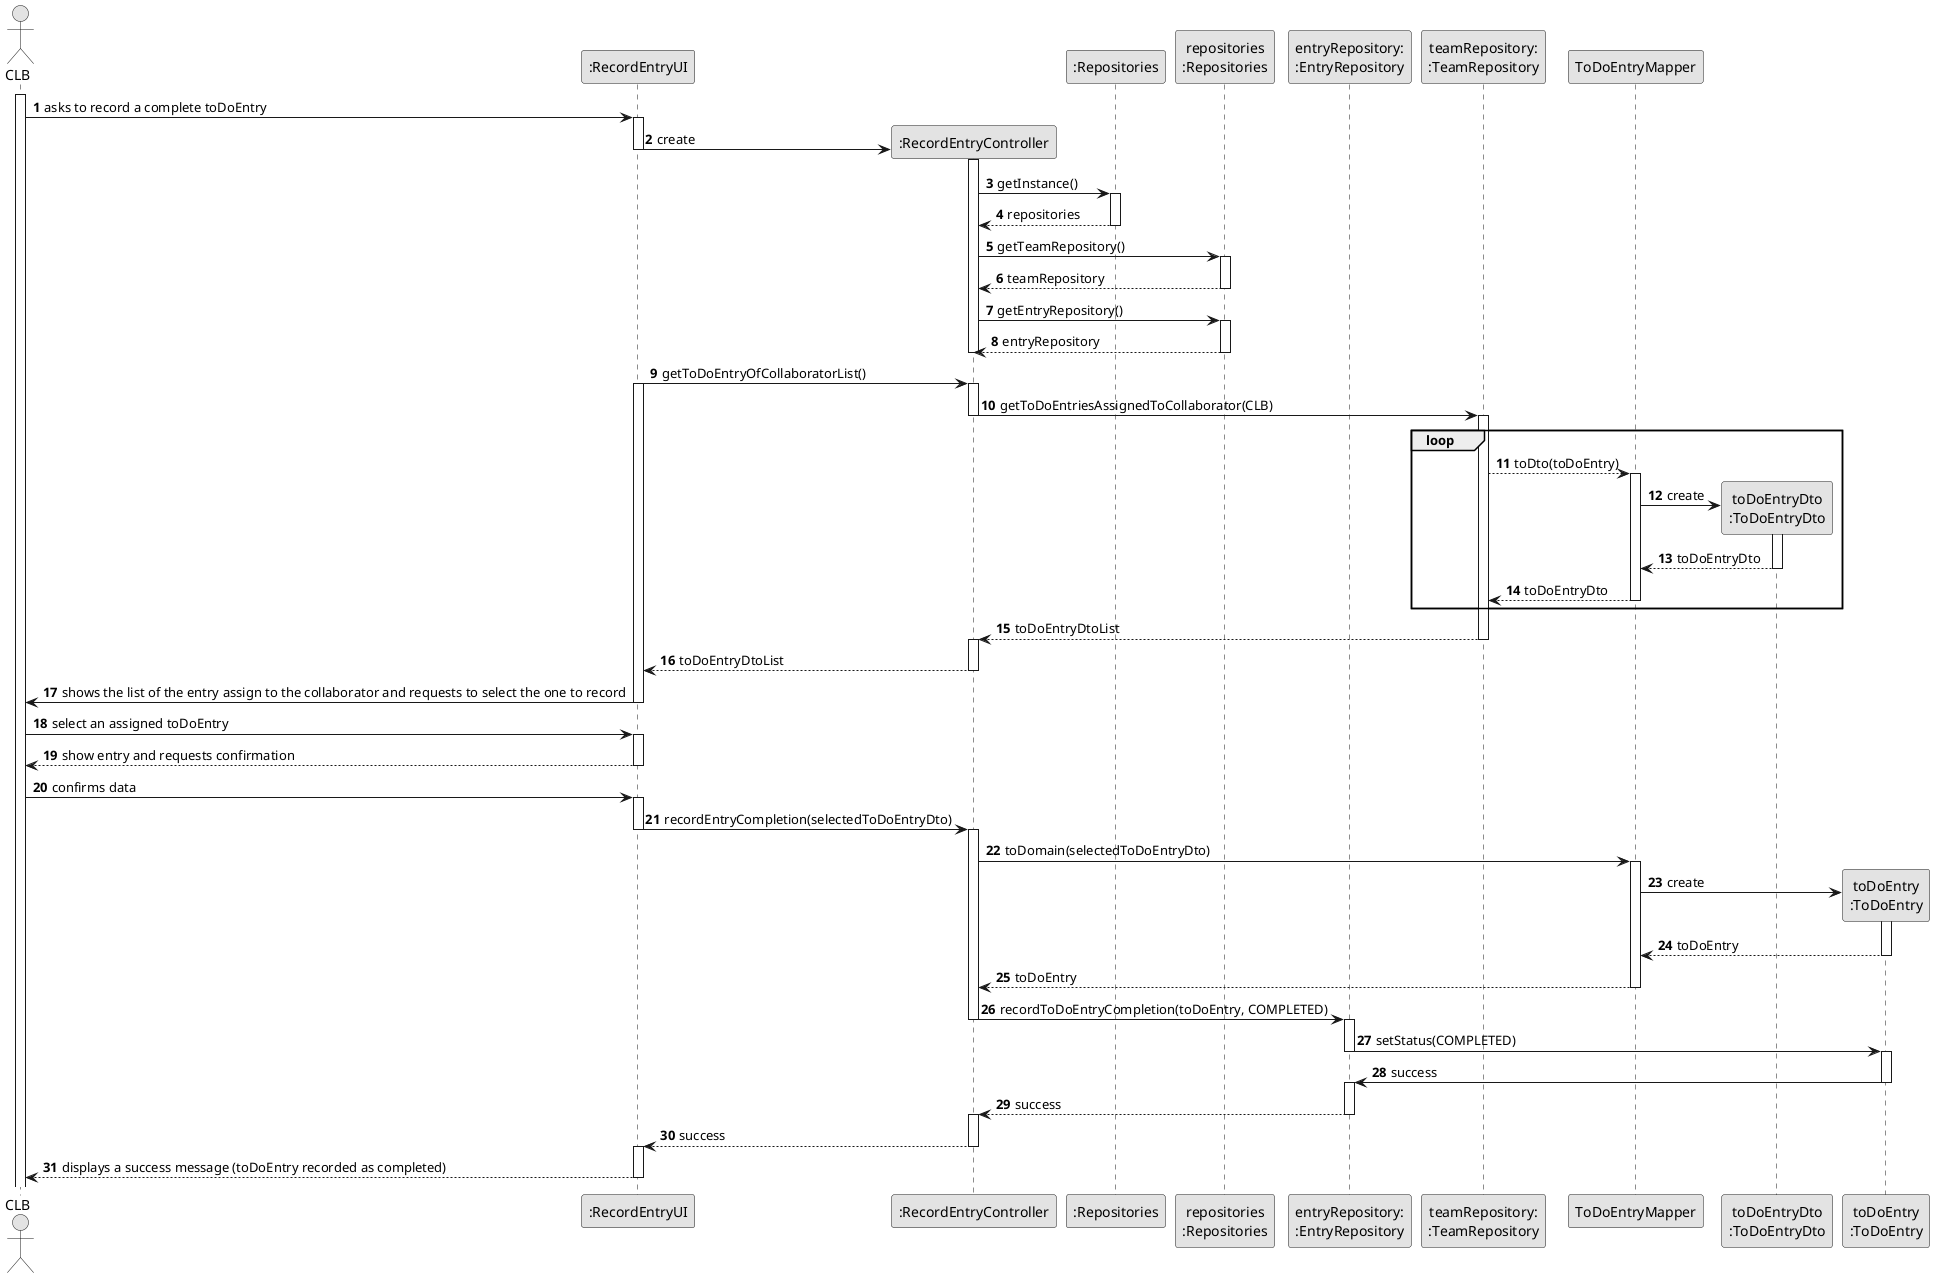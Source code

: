 @startuml
skinparam monochrome true
skinparam packageStyle rectangle
skinparam shadowing false

autonumber

actor "CLB" as CLB
participant ":RecordEntryUI" as UI
participant ":RecordEntryController" as CTRL
participant ":Repositories" as RepositorySingleton
participant "repositories\n:Repositories" as PLAT
participant "entryRepository:\n:EntryRepository" as EntryRepo
participant "teamRepository:\n:TeamRepository" as TeamRepo
participant "ToDoEntryMapper" as EntryMapper
participant "toDoEntryDto\n:ToDoEntryDto" as EntryDto
participant "toDoEntry\n:ToDoEntry" as ToDoEntry


activate CLB

    CLB -> UI : asks to record a complete toDoEntry
    activate UI

        UI -> CTRL** : create
        deactivate UI
        activate CTRL

            CTRL -> RepositorySingleton: getInstance()
            activate RepositorySingleton

                RepositorySingleton --> CTRL: repositories
            deactivate RepositorySingleton

            CTRL -> PLAT : getTeamRepository()
            activate PLAT

                PLAT --> CTRL: teamRepository
            deactivate PLAT

            CTRL -> PLAT : getEntryRepository()
            activate PLAT

                PLAT --> CTRL: entryRepository
            deactivate PLAT


        deactivate CTRL

        UI -> CTRL: getToDoEntryOfCollaboratorList()
        activate UI
        activate CTRL

            CTRL -> TeamRepo: getToDoEntriesAssignedToCollaborator(CLB)
            deactivate CTRL
            activate TeamRepo

            loop
                TeamRepo --> EntryMapper: toDto(toDoEntry)
                activate EntryMapper

                    EntryMapper -> EntryDto** : create
                    activate EntryDto

                    EntryDto --> EntryMapper : toDoEntryDto
                    deactivate EntryDto

                EntryMapper --> TeamRepo: toDoEntryDto
                deactivate EntryMapper
            end
                TeamRepo --> CTRL: toDoEntryDtoList
            deactivate TeamRepo
        activate CTRL

        CTRL --> UI : toDoEntryDtoList
        deactivate CTRL

        UI -> CLB : shows the list of the entry assign to the collaborator and requests to select the one to record
    deactivate UI

    CLB -> UI : select an assigned toDoEntry
    activate UI

        UI --> CLB : show entry and requests confirmation
    deactivate UI

    CLB -> UI : confirms data
    activate UI

        UI -> CTRL : recordEntryCompletion(selectedToDoEntryDto)
        deactivate UI
        activate CTRL

            CTRL -> EntryMapper : toDomain(selectedToDoEntryDto)
            activate EntryMapper

                EntryMapper -> ToDoEntry** : create
                activate ToDoEntry

                ToDoEntry --> EntryMapper : toDoEntry
                deactivate ToDoEntry

                EntryMapper --> CTRL : toDoEntry
            deactivate EntryMapper

            CTRL -> EntryRepo : recordToDoEntryCompletion(toDoEntry, COMPLETED)
            deactivate CTRL
            activate EntryRepo

                EntryRepo -> ToDoEntry : setStatus(COMPLETED)
                deactivate EntryRepo
                activate ToDoEntry

                ToDoEntry -> EntryRepo : success
                deactivate ToDoEntry
                activate EntryRepo

            EntryRepo --> CTRL : success
            deactivate EntryRepo
            activate CTRL

            CTRL --> UI : success
        deactivate CTRL
        activate UI

        UI --> CLB : displays a success message (toDoEntry recorded as completed)
    deactivate UI

@enduml

